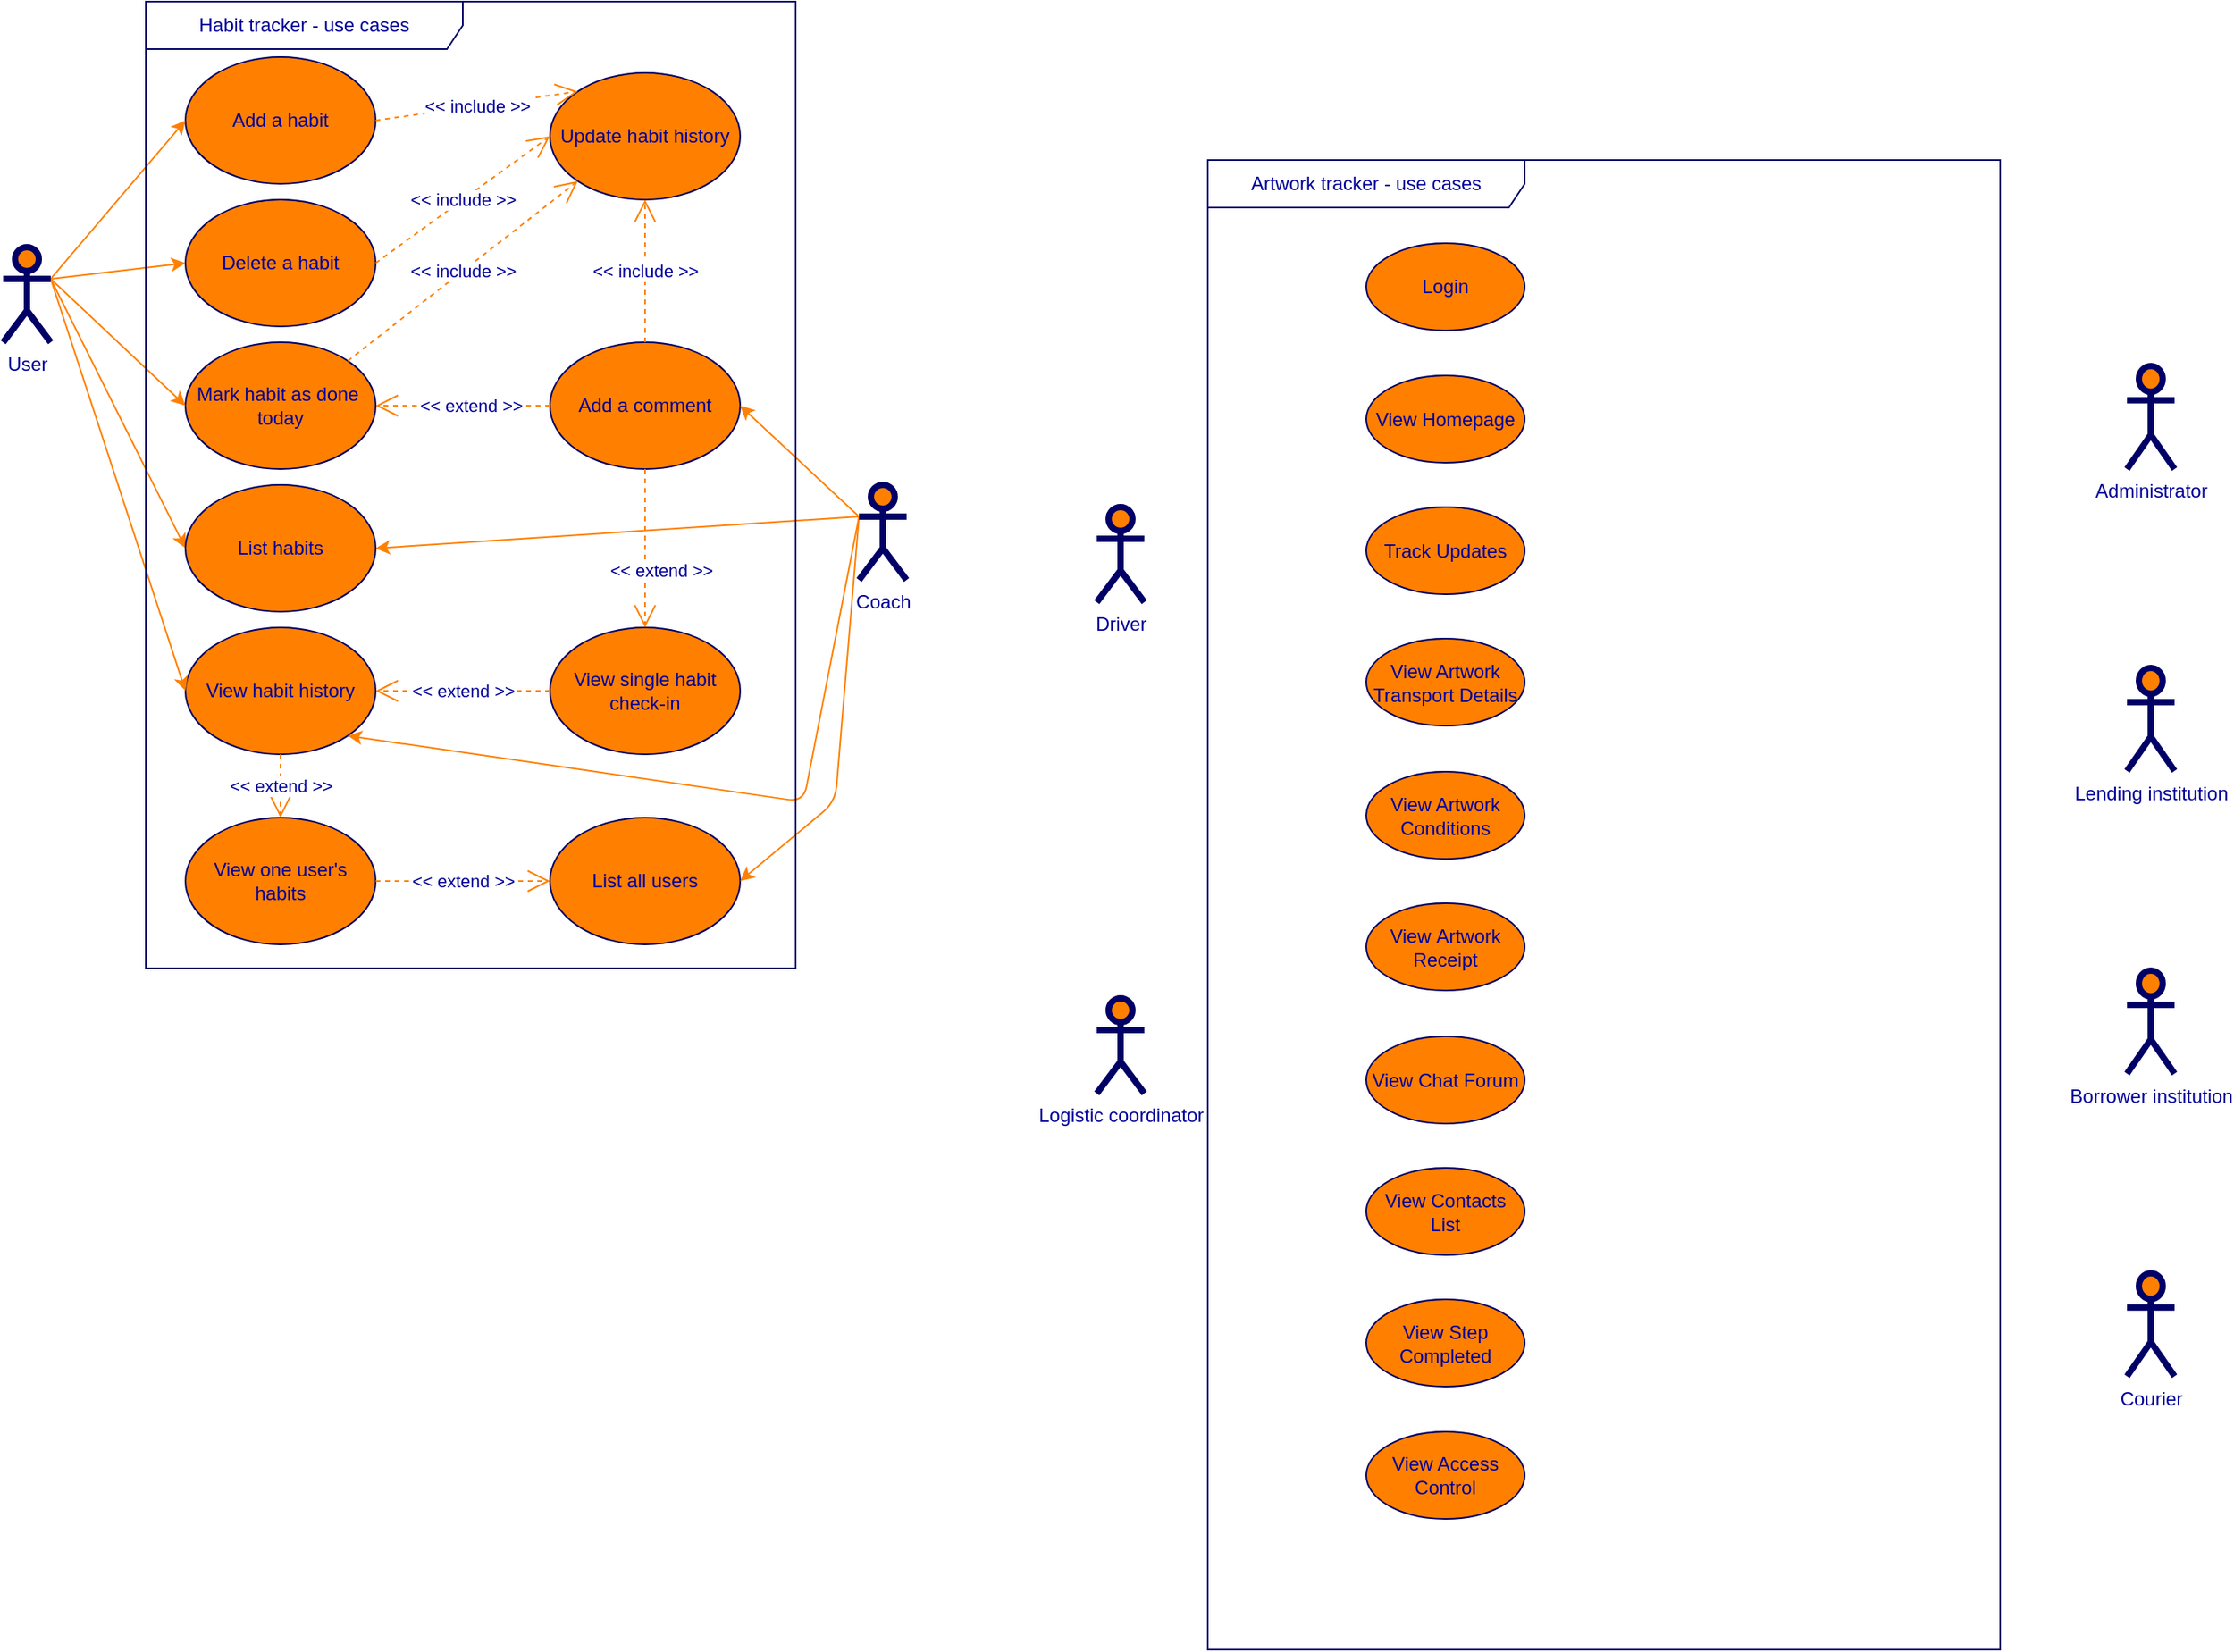 <mxfile version="20.8.17" type="github">
  <diagram name="Page-1" id="6x6TZbseE-QPOk2Tuv7f">
    <mxGraphModel dx="2100" dy="1174" grid="1" gridSize="10" guides="1" tooltips="1" connect="1" arrows="1" fold="1" page="1" pageScale="1" pageWidth="2336" pageHeight="1654" math="0" shadow="0">
      <root>
        <mxCell id="0" />
        <mxCell id="1" parent="0" />
        <mxCell id="Vfu94GZBrMM-B6HO3JxG-1" value="Add a habit" style="ellipse;whiteSpace=wrap;html=1;fillColor=#FF8000;strokeColor=#000066;fontColor=#000099;" parent="1" vertex="1">
          <mxGeometry x="245" y="75" width="120" height="80" as="geometry" />
        </mxCell>
        <mxCell id="Vfu94GZBrMM-B6HO3JxG-2" value="Delete a habit" style="ellipse;whiteSpace=wrap;html=1;fillColor=#FF8000;strokeColor=#000066;fontColor=#000099;" parent="1" vertex="1">
          <mxGeometry x="245" y="165" width="120" height="80" as="geometry" />
        </mxCell>
        <mxCell id="Vfu94GZBrMM-B6HO3JxG-3" value="Mark habit as done&amp;nbsp; today" style="ellipse;whiteSpace=wrap;html=1;fillColor=#FF8000;strokeColor=#000066;fontColor=#000099;" parent="1" vertex="1">
          <mxGeometry x="245" y="255" width="120" height="80" as="geometry" />
        </mxCell>
        <mxCell id="Vfu94GZBrMM-B6HO3JxG-4" value="Add a comment" style="ellipse;whiteSpace=wrap;html=1;fillColor=#FF8000;strokeColor=#000066;fontColor=#000099;" parent="1" vertex="1">
          <mxGeometry x="475" y="255" width="120" height="80" as="geometry" />
        </mxCell>
        <mxCell id="Vfu94GZBrMM-B6HO3JxG-5" value="Update habit history" style="ellipse;whiteSpace=wrap;html=1;fillColor=#FF8000;strokeColor=#000066;fontColor=#000099;" parent="1" vertex="1">
          <mxGeometry x="475" y="85" width="120" height="80" as="geometry" />
        </mxCell>
        <mxCell id="Vfu94GZBrMM-B6HO3JxG-6" value="View habit history" style="ellipse;whiteSpace=wrap;html=1;fillColor=#FF8000;strokeColor=#000066;fontColor=#000099;" parent="1" vertex="1">
          <mxGeometry x="245" y="435" width="120" height="80" as="geometry" />
        </mxCell>
        <mxCell id="Vfu94GZBrMM-B6HO3JxG-7" value="View one user&#39;s habits" style="ellipse;whiteSpace=wrap;html=1;fillColor=#FF8000;strokeColor=#000066;fontColor=#000099;" parent="1" vertex="1">
          <mxGeometry x="245" y="555" width="120" height="80" as="geometry" />
        </mxCell>
        <mxCell id="Vfu94GZBrMM-B6HO3JxG-8" value="View single habit check-in" style="ellipse;whiteSpace=wrap;html=1;fillColor=#FF8000;strokeColor=#000066;fontColor=#000099;" parent="1" vertex="1">
          <mxGeometry x="475" y="435" width="120" height="80" as="geometry" />
        </mxCell>
        <mxCell id="Vfu94GZBrMM-B6HO3JxG-9" value="List all users" style="ellipse;whiteSpace=wrap;html=1;fillColor=#FF8000;strokeColor=#000066;fontColor=#000099;" parent="1" vertex="1">
          <mxGeometry x="475" y="555" width="120" height="80" as="geometry" />
        </mxCell>
        <mxCell id="Vfu94GZBrMM-B6HO3JxG-10" style="html=1;exitX=1;exitY=0.333;exitPerimeter=0;entryX=0;entryY=0.5;jettySize=auto;orthogonalLoop=1;fillColor=#f8cecc;strokeColor=#FF8000;curved=1;fontColor=#000099;" parent="1" source="Vfu94GZBrMM-B6HO3JxG-15" target="Vfu94GZBrMM-B6HO3JxG-1" edge="1">
          <mxGeometry relative="1" as="geometry" />
        </mxCell>
        <mxCell id="Vfu94GZBrMM-B6HO3JxG-11" style="html=1;exitX=1;exitY=0.333;exitPerimeter=0;entryX=0;entryY=0.5;jettySize=auto;orthogonalLoop=1;curved=1;fontColor=#000099;strokeColor=#FF8000;" parent="1" source="Vfu94GZBrMM-B6HO3JxG-15" target="Vfu94GZBrMM-B6HO3JxG-2" edge="1">
          <mxGeometry relative="1" as="geometry" />
        </mxCell>
        <mxCell id="Vfu94GZBrMM-B6HO3JxG-12" style="rounded=0;html=1;exitX=1;exitY=0.333;exitPerimeter=0;entryX=0;entryY=0.5;jettySize=auto;orthogonalLoop=1;fontColor=#000099;strokeColor=#FF8000;" parent="1" source="Vfu94GZBrMM-B6HO3JxG-15" target="Vfu94GZBrMM-B6HO3JxG-26" edge="1">
          <mxGeometry relative="1" as="geometry" />
        </mxCell>
        <mxCell id="Vfu94GZBrMM-B6HO3JxG-13" style="edgeStyle=none;curved=1;html=1;exitX=1;exitY=0.333;exitPerimeter=0;entryX=0;entryY=0.5;jettySize=auto;orthogonalLoop=1;strokeColor=#FF8000;fontColor=#000099;" parent="1" source="Vfu94GZBrMM-B6HO3JxG-15" target="Vfu94GZBrMM-B6HO3JxG-3" edge="1">
          <mxGeometry relative="1" as="geometry" />
        </mxCell>
        <mxCell id="Vfu94GZBrMM-B6HO3JxG-14" style="edgeStyle=none;curved=1;html=1;exitX=1;exitY=0.333;exitPerimeter=0;jettySize=auto;orthogonalLoop=1;strokeColor=#FF8000;entryX=0;entryY=0.5;fontColor=#000099;" parent="1" source="Vfu94GZBrMM-B6HO3JxG-15" target="Vfu94GZBrMM-B6HO3JxG-6" edge="1">
          <mxGeometry relative="1" as="geometry" />
        </mxCell>
        <mxCell id="Vfu94GZBrMM-B6HO3JxG-15" value="User" style="shape=umlActor;verticalLabelPosition=bottom;labelBackgroundColor=#ffffff;verticalAlign=top;html=1;strokeWidth=4;fillColor=#FF8000;strokeColor=#000066;fontColor=#000099;" parent="1" vertex="1">
          <mxGeometry x="130" y="195" width="30" height="60" as="geometry" />
        </mxCell>
        <mxCell id="Vfu94GZBrMM-B6HO3JxG-16" style="rounded=0;html=1;exitX=0;exitY=0.333;exitPerimeter=0;entryX=1;entryY=0.5;jettySize=auto;orthogonalLoop=1;fontColor=#000099;strokeColor=#FF8000;" parent="1" source="Vfu94GZBrMM-B6HO3JxG-20" target="Vfu94GZBrMM-B6HO3JxG-4" edge="1">
          <mxGeometry relative="1" as="geometry" />
        </mxCell>
        <mxCell id="Vfu94GZBrMM-B6HO3JxG-17" style="edgeStyle=none;curved=1;html=1;exitX=0;exitY=0.333;exitPerimeter=0;entryX=1;entryY=0.5;jettySize=auto;orthogonalLoop=1;strokeColor=#FF8000;fontColor=#000099;" parent="1" source="Vfu94GZBrMM-B6HO3JxG-20" target="Vfu94GZBrMM-B6HO3JxG-26" edge="1">
          <mxGeometry relative="1" as="geometry" />
        </mxCell>
        <mxCell id="Vfu94GZBrMM-B6HO3JxG-18" style="edgeStyle=none;html=1;exitX=0;exitY=0.333;exitPerimeter=0;entryX=1;entryY=1;jettySize=auto;orthogonalLoop=1;strokeColor=#FF8000;rounded=1;fontColor=#000099;" parent="1" source="Vfu94GZBrMM-B6HO3JxG-20" target="Vfu94GZBrMM-B6HO3JxG-6" edge="1">
          <mxGeometry relative="1" as="geometry">
            <Array as="points">
              <mxPoint x="635" y="545" />
            </Array>
          </mxGeometry>
        </mxCell>
        <mxCell id="Vfu94GZBrMM-B6HO3JxG-19" style="edgeStyle=none;rounded=1;html=1;exitX=0;exitY=0.333;exitPerimeter=0;entryX=1;entryY=0.5;jettySize=auto;orthogonalLoop=1;strokeColor=#FF8000;fontSize=14;fontColor=#000099;" parent="1" source="Vfu94GZBrMM-B6HO3JxG-20" target="Vfu94GZBrMM-B6HO3JxG-9" edge="1">
          <mxGeometry relative="1" as="geometry">
            <Array as="points">
              <mxPoint x="655" y="545" />
            </Array>
          </mxGeometry>
        </mxCell>
        <mxCell id="Vfu94GZBrMM-B6HO3JxG-20" value="Coach" style="shape=umlActor;verticalLabelPosition=bottom;labelBackgroundColor=#ffffff;verticalAlign=top;html=1;strokeWidth=4;fillColor=#FF8000;strokeColor=#000066;fontColor=#000099;" parent="1" vertex="1">
          <mxGeometry x="670" y="345" width="30" height="60" as="geometry" />
        </mxCell>
        <mxCell id="Vfu94GZBrMM-B6HO3JxG-21" value="&amp;lt;&amp;lt; extend &amp;gt;&amp;gt;" style="endArrow=open;endSize=12;dashed=1;html=1;exitX=0;exitY=0.5;entryX=1;entryY=0.5;fontColor=#000099;strokeColor=#FF8000;" parent="1" source="Vfu94GZBrMM-B6HO3JxG-8" target="Vfu94GZBrMM-B6HO3JxG-6" edge="1">
          <mxGeometry width="160" relative="1" as="geometry">
            <mxPoint x="495.333" y="305.333" as="sourcePoint" />
            <mxPoint x="375.333" y="305.333" as="targetPoint" />
          </mxGeometry>
        </mxCell>
        <mxCell id="Vfu94GZBrMM-B6HO3JxG-22" value="Habit tracker - use cases" style="shape=umlFrame;whiteSpace=wrap;html=1;strokeWidth=1;fillColor=none;width=200;height=30;fontColor=#000099;strokeColor=#000066;" parent="1" vertex="1">
          <mxGeometry x="220" y="40" width="410" height="610" as="geometry" />
        </mxCell>
        <mxCell id="Vfu94GZBrMM-B6HO3JxG-23" value="&amp;lt;&amp;lt; include &amp;gt;&amp;gt;" style="endArrow=open;endSize=12;dashed=1;html=1;exitX=1;exitY=0;entryX=0;entryY=1;fontColor=#000099;strokeColor=#FF8000;" parent="1" source="Vfu94GZBrMM-B6HO3JxG-3" target="Vfu94GZBrMM-B6HO3JxG-5" edge="1">
          <mxGeometry width="160" relative="1" as="geometry">
            <mxPoint x="495" y="395" as="sourcePoint" />
            <mxPoint x="485" y="125" as="targetPoint" />
          </mxGeometry>
        </mxCell>
        <mxCell id="Vfu94GZBrMM-B6HO3JxG-24" value="&amp;lt;&amp;lt; extend &amp;gt;&amp;gt;" style="endArrow=open;endSize=12;dashed=1;html=1;exitX=0.5;exitY=1;entryX=0.5;entryY=0;fontColor=#000099;strokeColor=#FF8000;" parent="1" source="Vfu94GZBrMM-B6HO3JxG-4" target="Vfu94GZBrMM-B6HO3JxG-8" edge="1">
          <mxGeometry x="0.273" y="10" width="160" relative="1" as="geometry">
            <mxPoint x="555" y="225" as="sourcePoint" />
            <mxPoint x="555" y="175" as="targetPoint" />
            <mxPoint as="offset" />
          </mxGeometry>
        </mxCell>
        <mxCell id="Vfu94GZBrMM-B6HO3JxG-25" value="&amp;lt;&amp;lt; extend &amp;gt;&amp;gt;" style="endArrow=open;endSize=12;dashed=1;html=1;entryX=1;entryY=0.5;exitX=0;exitY=0.5;fontColor=#000099;strokeColor=#FF8000;" parent="1" source="Vfu94GZBrMM-B6HO3JxG-4" target="Vfu94GZBrMM-B6HO3JxG-3" edge="1">
          <mxGeometry x="-0.091" width="160" relative="1" as="geometry">
            <mxPoint x="425" y="335" as="sourcePoint" />
            <mxPoint x="555" y="355" as="targetPoint" />
            <mxPoint as="offset" />
          </mxGeometry>
        </mxCell>
        <mxCell id="Vfu94GZBrMM-B6HO3JxG-26" value="List habits" style="ellipse;whiteSpace=wrap;html=1;fillColor=#FF8000;strokeColor=#000066;fontColor=#000099;" parent="1" vertex="1">
          <mxGeometry x="245" y="345" width="120" height="80" as="geometry" />
        </mxCell>
        <mxCell id="Vfu94GZBrMM-B6HO3JxG-27" value="&amp;lt;&amp;lt; include &amp;gt;&amp;gt;" style="endArrow=open;endSize=12;dashed=1;html=1;exitX=1;exitY=0.5;entryX=0;entryY=0.5;fontColor=#000099;strokeColor=#FF8000;" parent="1" source="Vfu94GZBrMM-B6HO3JxG-2" target="Vfu94GZBrMM-B6HO3JxG-5" edge="1">
          <mxGeometry width="160" relative="1" as="geometry">
            <mxPoint x="357" y="277" as="sourcePoint" />
            <mxPoint x="513" y="163" as="targetPoint" />
          </mxGeometry>
        </mxCell>
        <mxCell id="Vfu94GZBrMM-B6HO3JxG-28" value="&amp;lt;&amp;lt; include &amp;gt;&amp;gt;" style="endArrow=open;endSize=12;dashed=1;html=1;exitX=1;exitY=0.5;entryX=0;entryY=0;fontColor=#000099;strokeColor=#FF8000;" parent="1" source="Vfu94GZBrMM-B6HO3JxG-1" target="Vfu94GZBrMM-B6HO3JxG-5" edge="1">
          <mxGeometry width="160" relative="1" as="geometry">
            <mxPoint x="375" y="215" as="sourcePoint" />
            <mxPoint x="495" y="135" as="targetPoint" />
          </mxGeometry>
        </mxCell>
        <mxCell id="Vfu94GZBrMM-B6HO3JxG-29" value="&amp;lt;&amp;lt; include &amp;gt;&amp;gt;" style="endArrow=open;endSize=12;dashed=1;html=1;exitX=0.5;exitY=0;entryX=0.5;entryY=1;fontColor=#000099;strokeColor=#FF8000;" parent="1" source="Vfu94GZBrMM-B6HO3JxG-4" target="Vfu94GZBrMM-B6HO3JxG-5" edge="1">
          <mxGeometry width="160" relative="1" as="geometry">
            <mxPoint x="357" y="277" as="sourcePoint" />
            <mxPoint x="503" y="163" as="targetPoint" />
          </mxGeometry>
        </mxCell>
        <mxCell id="Vfu94GZBrMM-B6HO3JxG-30" value="&amp;lt;&amp;lt; extend &amp;gt;&amp;gt;" style="endArrow=open;endSize=12;dashed=1;html=1;exitX=1;exitY=0.5;entryX=0;entryY=0.5;fontColor=#000099;strokeColor=#FF8000;" parent="1" source="Vfu94GZBrMM-B6HO3JxG-7" target="Vfu94GZBrMM-B6HO3JxG-9" edge="1">
          <mxGeometry width="160" relative="1" as="geometry">
            <mxPoint x="485" y="485" as="sourcePoint" />
            <mxPoint x="375" y="485" as="targetPoint" />
          </mxGeometry>
        </mxCell>
        <mxCell id="Vfu94GZBrMM-B6HO3JxG-31" value="&amp;lt;&amp;lt; extend &amp;gt;&amp;gt;" style="endArrow=open;endSize=12;dashed=1;html=1;exitX=0.5;exitY=1;entryX=0.5;entryY=0;fontColor=#000099;strokeColor=#FF8000;" parent="1" source="Vfu94GZBrMM-B6HO3JxG-6" target="Vfu94GZBrMM-B6HO3JxG-7" edge="1">
          <mxGeometry width="160" relative="1" as="geometry">
            <mxPoint x="375" y="605" as="sourcePoint" />
            <mxPoint x="425" y="565" as="targetPoint" />
          </mxGeometry>
        </mxCell>
        <mxCell id="aFN2-VFNgICGjjfd_nI_-1" value="Artwork&amp;nbsp;tracker - use cases" style="shape=umlFrame;whiteSpace=wrap;html=1;strokeWidth=1;fillColor=none;width=200;height=30;fontColor=#000099;strokeColor=#000066;" vertex="1" parent="1">
          <mxGeometry x="890" y="140" width="500" height="940" as="geometry" />
        </mxCell>
        <mxCell id="aFN2-VFNgICGjjfd_nI_-2" value="Driver" style="shape=umlActor;verticalLabelPosition=bottom;labelBackgroundColor=#ffffff;verticalAlign=top;html=1;strokeWidth=4;fillColor=#FF8000;strokeColor=#000066;fontColor=#000099;" vertex="1" parent="1">
          <mxGeometry x="820" y="359" width="30" height="60" as="geometry" />
        </mxCell>
        <mxCell id="aFN2-VFNgICGjjfd_nI_-3" value="Administrator" style="shape=umlActor;verticalLabelPosition=bottom;labelBackgroundColor=#ffffff;verticalAlign=top;html=1;strokeWidth=4;fillColor=#FF8000;strokeColor=#000066;fontColor=#000099;" vertex="1" parent="1">
          <mxGeometry x="1470" y="270" width="30" height="65" as="geometry" />
        </mxCell>
        <mxCell id="aFN2-VFNgICGjjfd_nI_-5" value="Lending institution" style="shape=umlActor;verticalLabelPosition=bottom;labelBackgroundColor=#ffffff;verticalAlign=top;html=1;strokeWidth=4;fillColor=#FF8000;strokeColor=#000066;fontColor=#000099;" vertex="1" parent="1">
          <mxGeometry x="1470" y="460.5" width="30" height="65" as="geometry" />
        </mxCell>
        <mxCell id="aFN2-VFNgICGjjfd_nI_-6" value="Borrower institution" style="shape=umlActor;verticalLabelPosition=bottom;labelBackgroundColor=#ffffff;verticalAlign=top;html=1;strokeWidth=4;fillColor=#FF8000;strokeColor=#000066;fontColor=#000099;" vertex="1" parent="1">
          <mxGeometry x="1470" y="651.5" width="30" height="65" as="geometry" />
        </mxCell>
        <mxCell id="aFN2-VFNgICGjjfd_nI_-7" value="Courier" style="shape=umlActor;verticalLabelPosition=bottom;labelBackgroundColor=#ffffff;verticalAlign=top;html=1;strokeWidth=4;fillColor=#FF8000;strokeColor=#000066;fontColor=#000099;" vertex="1" parent="1">
          <mxGeometry x="1470" y="842.5" width="30" height="65" as="geometry" />
        </mxCell>
        <mxCell id="aFN2-VFNgICGjjfd_nI_-8" value="Logistic coordinator" style="shape=umlActor;verticalLabelPosition=bottom;labelBackgroundColor=#ffffff;verticalAlign=top;html=1;strokeWidth=4;fillColor=#FF8000;strokeColor=#000066;fontColor=#000099;" vertex="1" parent="1">
          <mxGeometry x="820" y="669" width="30" height="60" as="geometry" />
        </mxCell>
        <mxCell id="aFN2-VFNgICGjjfd_nI_-9" value="Login" style="ellipse;whiteSpace=wrap;html=1;fillColor=#FF8000;strokeColor=#000066;fontColor=#000099;" vertex="1" parent="1">
          <mxGeometry x="990" y="192.5" width="100" height="55" as="geometry" />
        </mxCell>
        <mxCell id="aFN2-VFNgICGjjfd_nI_-10" value="View&amp;nbsp;Homepage" style="ellipse;whiteSpace=wrap;html=1;fillColor=#FF8000;strokeColor=#000066;fontColor=#000099;" vertex="1" parent="1">
          <mxGeometry x="990" y="276" width="100" height="55" as="geometry" />
        </mxCell>
        <mxCell id="aFN2-VFNgICGjjfd_nI_-11" value="Track Updates" style="ellipse;whiteSpace=wrap;html=1;fillColor=#FF8000;strokeColor=#000066;fontColor=#000099;" vertex="1" parent="1">
          <mxGeometry x="990" y="359" width="100" height="55" as="geometry" />
        </mxCell>
        <mxCell id="aFN2-VFNgICGjjfd_nI_-12" value="View Artwork Transport Details" style="ellipse;whiteSpace=wrap;html=1;fillColor=#FF8000;strokeColor=#000066;fontColor=#000099;" vertex="1" parent="1">
          <mxGeometry x="990" y="442" width="100" height="55" as="geometry" />
        </mxCell>
        <mxCell id="aFN2-VFNgICGjjfd_nI_-13" value="View Artwork Conditions" style="ellipse;whiteSpace=wrap;html=1;fillColor=#FF8000;strokeColor=#000066;fontColor=#000099;" vertex="1" parent="1">
          <mxGeometry x="990" y="526" width="100" height="55" as="geometry" />
        </mxCell>
        <mxCell id="aFN2-VFNgICGjjfd_nI_-14" value="View&amp;nbsp;Artwork Receipt" style="ellipse;whiteSpace=wrap;html=1;fillColor=#FF8000;strokeColor=#000066;fontColor=#000099;" vertex="1" parent="1">
          <mxGeometry x="990" y="609" width="100" height="55" as="geometry" />
        </mxCell>
        <mxCell id="aFN2-VFNgICGjjfd_nI_-15" value="View Chat Forum" style="ellipse;whiteSpace=wrap;html=1;fillColor=#FF8000;strokeColor=#000066;fontColor=#000099;" vertex="1" parent="1">
          <mxGeometry x="990" y="693" width="100" height="55" as="geometry" />
        </mxCell>
        <mxCell id="aFN2-VFNgICGjjfd_nI_-16" value="View Contacts List" style="ellipse;whiteSpace=wrap;html=1;fillColor=#FF8000;strokeColor=#000066;fontColor=#000099;" vertex="1" parent="1">
          <mxGeometry x="990" y="776" width="100" height="55" as="geometry" />
        </mxCell>
        <mxCell id="aFN2-VFNgICGjjfd_nI_-17" value="View&amp;nbsp;Step Completed" style="ellipse;whiteSpace=wrap;html=1;fillColor=#FF8000;strokeColor=#000066;fontColor=#000099;" vertex="1" parent="1">
          <mxGeometry x="990" y="859" width="100" height="55" as="geometry" />
        </mxCell>
        <mxCell id="aFN2-VFNgICGjjfd_nI_-18" value="View Access Control" style="ellipse;whiteSpace=wrap;html=1;fillColor=#FF8000;strokeColor=#000066;fontColor=#000099;" vertex="1" parent="1">
          <mxGeometry x="990" y="942.5" width="100" height="55" as="geometry" />
        </mxCell>
      </root>
    </mxGraphModel>
  </diagram>
</mxfile>
